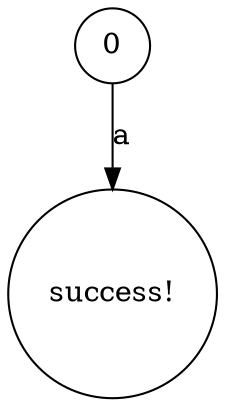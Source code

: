 digraph TestCase0 { 0 [shape=circle,label="0"]; success [shape=circle,label="success!"]; 0 -> success[label="a"]; }